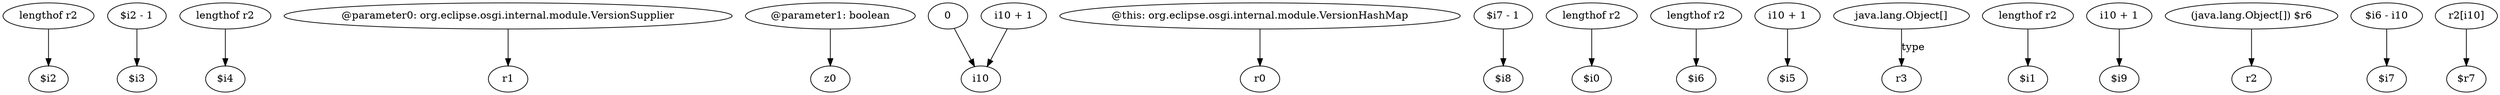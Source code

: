 digraph g {
0[label="lengthof r2"]
1[label="$i2"]
0->1[label=""]
2[label="$i2 - 1"]
3[label="$i3"]
2->3[label=""]
4[label="lengthof r2"]
5[label="$i4"]
4->5[label=""]
6[label="@parameter0: org.eclipse.osgi.internal.module.VersionSupplier"]
7[label="r1"]
6->7[label=""]
8[label="@parameter1: boolean"]
9[label="z0"]
8->9[label=""]
10[label="0"]
11[label="i10"]
10->11[label=""]
12[label="@this: org.eclipse.osgi.internal.module.VersionHashMap"]
13[label="r0"]
12->13[label=""]
14[label="$i7 - 1"]
15[label="$i8"]
14->15[label=""]
16[label="lengthof r2"]
17[label="$i0"]
16->17[label=""]
18[label="lengthof r2"]
19[label="$i6"]
18->19[label=""]
20[label="i10 + 1"]
21[label="$i5"]
20->21[label=""]
22[label="java.lang.Object[]"]
23[label="r3"]
22->23[label="type"]
24[label="lengthof r2"]
25[label="$i1"]
24->25[label=""]
26[label="i10 + 1"]
27[label="$i9"]
26->27[label=""]
28[label="(java.lang.Object[]) $r6"]
29[label="r2"]
28->29[label=""]
30[label="$i6 - i10"]
31[label="$i7"]
30->31[label=""]
32[label="r2[i10]"]
33[label="$r7"]
32->33[label=""]
34[label="i10 + 1"]
34->11[label=""]
}